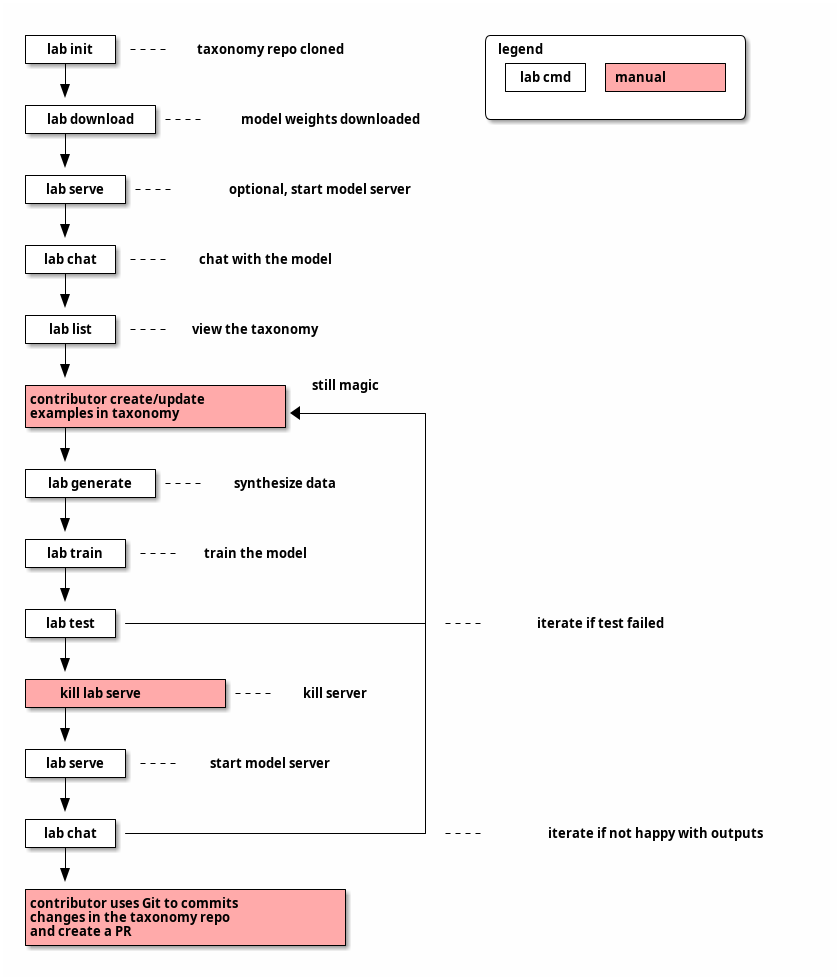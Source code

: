 @startditaa
+--------+                                    /-------------------------\
|lab init|-=---taxonomy repo cloned           |legend                   |
+---+----+                                    | +-------+ +-----------+ |
    |                                         | |lab cmd| |manual cPNK| |
    v                                         | +---+---+ +-----------+ |
+---+--------+                                |                     cFFF|
|lab download|-=---model weights downloaded   \-------------------------/
+---+--------+
    |
    v
+---+-----+
|lab serve|-=---optional, start model server
+---+-----+
    |
    v
+---+----+
|lab chat|-=---chat with the model
+---+----+
    |
    v
+---+----+
|lab list|-=---view the taxonomy
+---+----+
    |
    v
+---+---------------------+still magic
|contributor create/update|
|examples in taxonomy cPNK|<------------+
+---+---------------------+             |
    |                                   |
    v                                   |
+---+--------+                          |
|lab generate|-=---synthesize data      |
+---+--------+                          |
    |                                   | 
    v                                   | 
+---+-----+                             |
|lab train|-=---train the model         |
+---+-----+                             |
    |                                   |
    v                                   |
+---+----+                              |
|lab test|------------------------------+ -=---iterate if test failed
+---+----+                              |
    |                                   |
    v                                   |
+---+---------------+                   |
|kill lab serve cPNK|-=---kill server   |
+---+---------------+                   |
    |                                   |
    v                                   |
+---+-----+                             |
|lab serve|-=---start model server      |
+---+-----+                             |
    |                                   |
    v                                   |
+---+----+                              |
|lab chat|------------------------------+ -=---iterate if not happy with outputs
+---+----+
    |
    v
+---+---------------------------+
|contributor uses Git to commits|
|changes in the taxonomy repo   |
|and create a PR            cPNK|
+---+---------------------------+
@endditaa